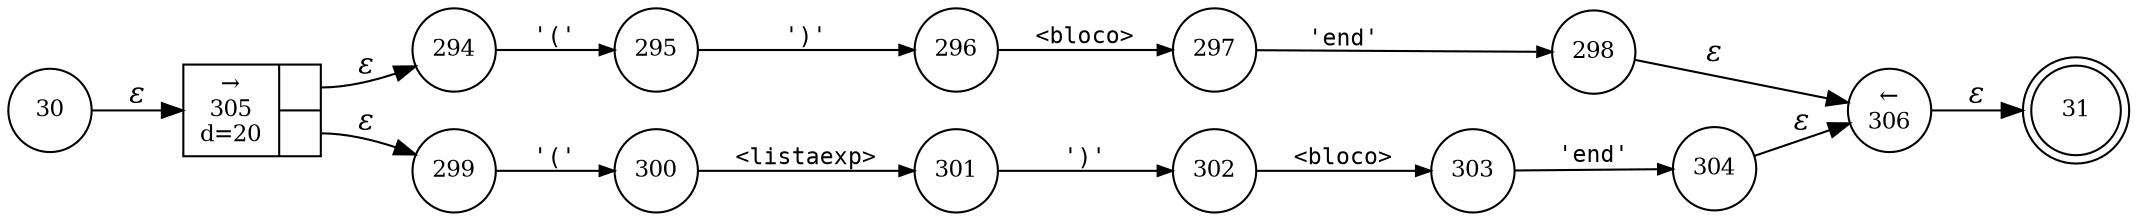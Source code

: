 digraph ATN {
rankdir=LR;
s31[fontsize=11, label="31", shape=doublecircle, fixedsize=true, width=.6];
s305[fontsize=11,label="{&rarr;\n305\nd=20|{<p0>|<p1>}}", shape=record, fixedsize=false, peripheries=1];
s304[fontsize=11,label="304", shape=circle, fixedsize=true, width=.55, peripheries=1];
s306[fontsize=11,label="&larr;\n306", shape=circle, fixedsize=true, width=.55, peripheries=1];
s294[fontsize=11,label="294", shape=circle, fixedsize=true, width=.55, peripheries=1];
s295[fontsize=11,label="295", shape=circle, fixedsize=true, width=.55, peripheries=1];
s296[fontsize=11,label="296", shape=circle, fixedsize=true, width=.55, peripheries=1];
s297[fontsize=11,label="297", shape=circle, fixedsize=true, width=.55, peripheries=1];
s298[fontsize=11,label="298", shape=circle, fixedsize=true, width=.55, peripheries=1];
s299[fontsize=11,label="299", shape=circle, fixedsize=true, width=.55, peripheries=1];
s300[fontsize=11,label="300", shape=circle, fixedsize=true, width=.55, peripheries=1];
s301[fontsize=11,label="301", shape=circle, fixedsize=true, width=.55, peripheries=1];
s302[fontsize=11,label="302", shape=circle, fixedsize=true, width=.55, peripheries=1];
s30[fontsize=11,label="30", shape=circle, fixedsize=true, width=.55, peripheries=1];
s303[fontsize=11,label="303", shape=circle, fixedsize=true, width=.55, peripheries=1];
s30 -> s305 [fontname="Times-Italic", label="&epsilon;"];
s305:p0 -> s294 [fontname="Times-Italic", label="&epsilon;"];
s305:p1 -> s299 [fontname="Times-Italic", label="&epsilon;"];
s294 -> s295 [fontsize=11, fontname="Courier", arrowsize=.7, label = "'('", arrowhead = normal];
s299 -> s300 [fontsize=11, fontname="Courier", arrowsize=.7, label = "'('", arrowhead = normal];
s295 -> s296 [fontsize=11, fontname="Courier", arrowsize=.7, label = "')'", arrowhead = normal];
s300 -> s301 [fontsize=11, fontname="Courier", arrowsize=.7, label = "<listaexp>", arrowhead = normal];
s296 -> s297 [fontsize=11, fontname="Courier", arrowsize=.7, label = "<bloco>", arrowhead = normal];
s301 -> s302 [fontsize=11, fontname="Courier", arrowsize=.7, label = "')'", arrowhead = normal];
s297 -> s298 [fontsize=11, fontname="Courier", arrowsize=.7, label = "'end'", arrowhead = normal];
s302 -> s303 [fontsize=11, fontname="Courier", arrowsize=.7, label = "<bloco>", arrowhead = normal];
s298 -> s306 [fontname="Times-Italic", label="&epsilon;"];
s303 -> s304 [fontsize=11, fontname="Courier", arrowsize=.7, label = "'end'", arrowhead = normal];
s306 -> s31 [fontname="Times-Italic", label="&epsilon;"];
s304 -> s306 [fontname="Times-Italic", label="&epsilon;"];
}